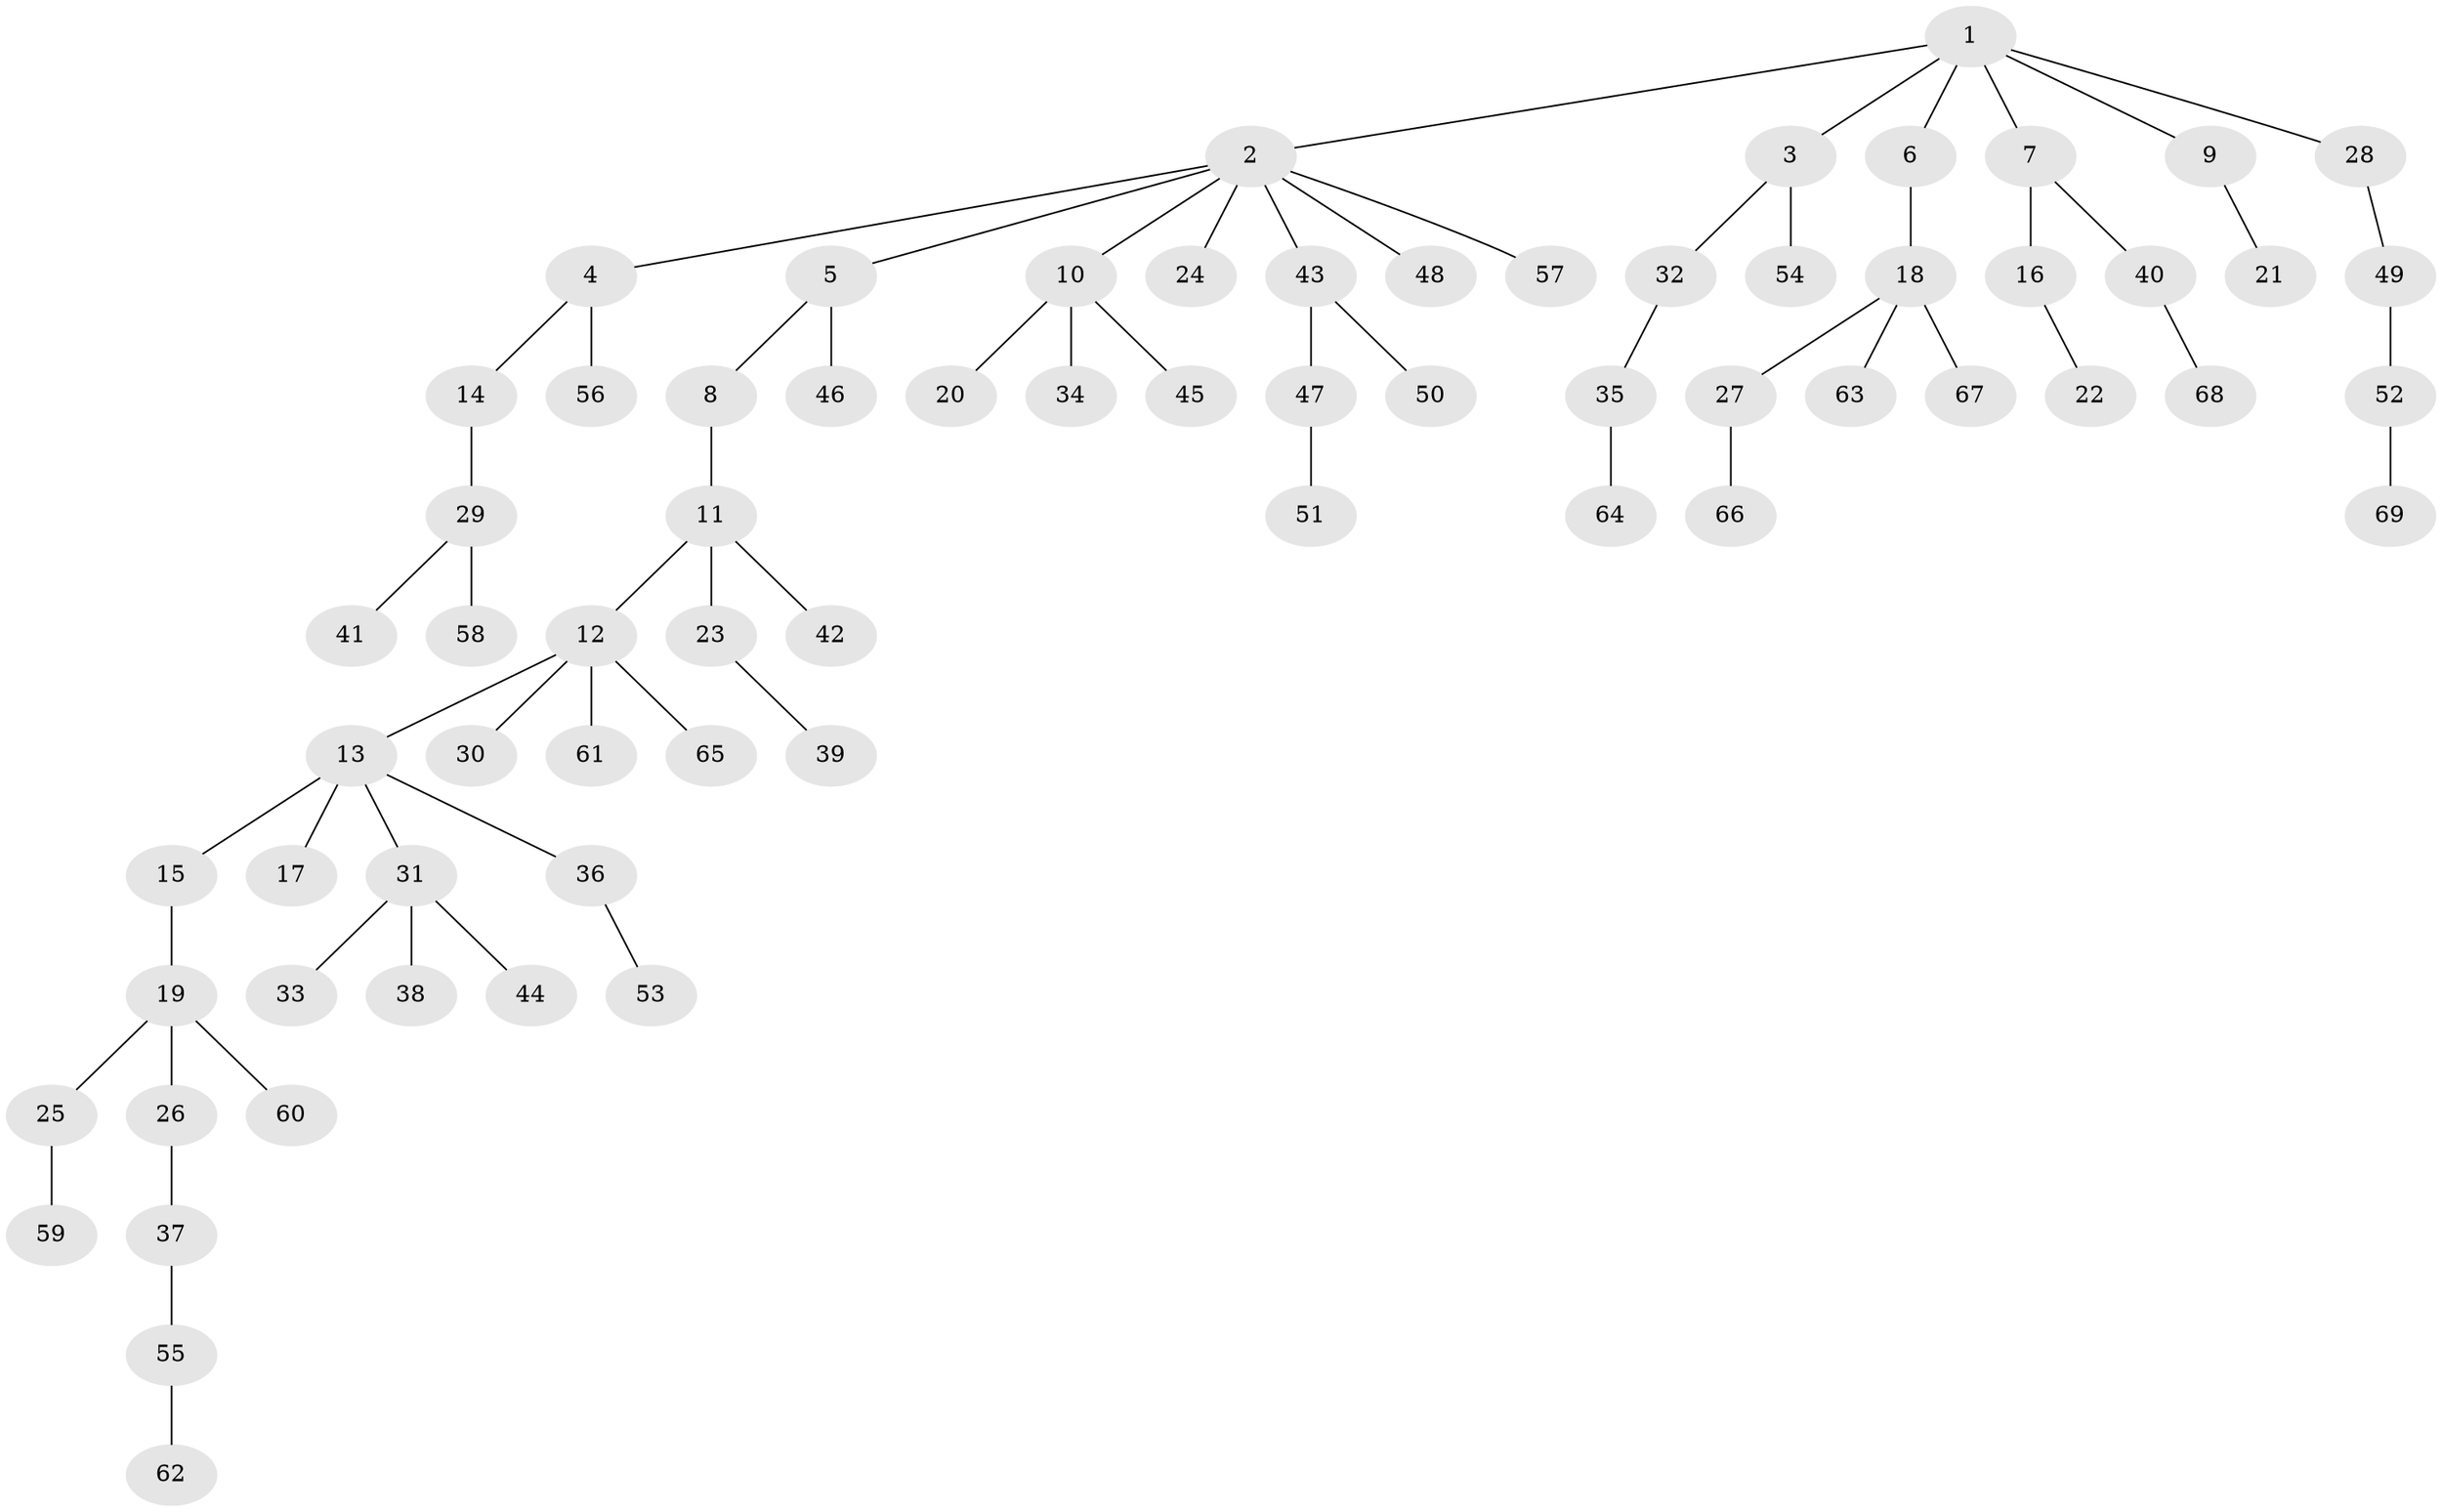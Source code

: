 // Generated by graph-tools (version 1.1) at 2025/53/03/09/25 04:53:47]
// undirected, 69 vertices, 68 edges
graph export_dot {
graph [start="1"]
  node [color=gray90,style=filled];
  1;
  2;
  3;
  4;
  5;
  6;
  7;
  8;
  9;
  10;
  11;
  12;
  13;
  14;
  15;
  16;
  17;
  18;
  19;
  20;
  21;
  22;
  23;
  24;
  25;
  26;
  27;
  28;
  29;
  30;
  31;
  32;
  33;
  34;
  35;
  36;
  37;
  38;
  39;
  40;
  41;
  42;
  43;
  44;
  45;
  46;
  47;
  48;
  49;
  50;
  51;
  52;
  53;
  54;
  55;
  56;
  57;
  58;
  59;
  60;
  61;
  62;
  63;
  64;
  65;
  66;
  67;
  68;
  69;
  1 -- 2;
  1 -- 3;
  1 -- 6;
  1 -- 7;
  1 -- 9;
  1 -- 28;
  2 -- 4;
  2 -- 5;
  2 -- 10;
  2 -- 24;
  2 -- 43;
  2 -- 48;
  2 -- 57;
  3 -- 32;
  3 -- 54;
  4 -- 14;
  4 -- 56;
  5 -- 8;
  5 -- 46;
  6 -- 18;
  7 -- 16;
  7 -- 40;
  8 -- 11;
  9 -- 21;
  10 -- 20;
  10 -- 34;
  10 -- 45;
  11 -- 12;
  11 -- 23;
  11 -- 42;
  12 -- 13;
  12 -- 30;
  12 -- 61;
  12 -- 65;
  13 -- 15;
  13 -- 17;
  13 -- 31;
  13 -- 36;
  14 -- 29;
  15 -- 19;
  16 -- 22;
  18 -- 27;
  18 -- 63;
  18 -- 67;
  19 -- 25;
  19 -- 26;
  19 -- 60;
  23 -- 39;
  25 -- 59;
  26 -- 37;
  27 -- 66;
  28 -- 49;
  29 -- 41;
  29 -- 58;
  31 -- 33;
  31 -- 38;
  31 -- 44;
  32 -- 35;
  35 -- 64;
  36 -- 53;
  37 -- 55;
  40 -- 68;
  43 -- 47;
  43 -- 50;
  47 -- 51;
  49 -- 52;
  52 -- 69;
  55 -- 62;
}
